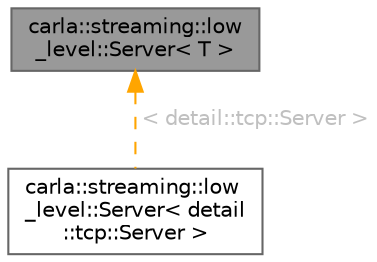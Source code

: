 digraph "carla::streaming::low_level::Server&lt; T &gt;"
{
 // INTERACTIVE_SVG=YES
 // LATEX_PDF_SIZE
  bgcolor="transparent";
  edge [fontname=Helvetica,fontsize=10,labelfontname=Helvetica,labelfontsize=10];
  node [fontname=Helvetica,fontsize=10,shape=box,height=0.2,width=0.4];
  Node1 [id="Node000001",label="carla::streaming::low\l_level::Server\< T \>",height=0.2,width=0.4,color="gray40", fillcolor="grey60", style="filled", fontcolor="black",tooltip="A low-level streaming server."];
  Node1 -> Node2 [id="edge1_Node000001_Node000002",dir="back",color="orange",style="dashed",tooltip=" ",label=" \< detail::tcp::Server \>",fontcolor="grey" ];
  Node2 [id="Node000002",label="carla::streaming::low\l_level::Server\< detail\l::tcp::Server \>",height=0.2,width=0.4,color="gray40", fillcolor="white", style="filled",URL="$d0/d7a/classcarla_1_1streaming_1_1low__level_1_1Server.html",tooltip=" "];
}
